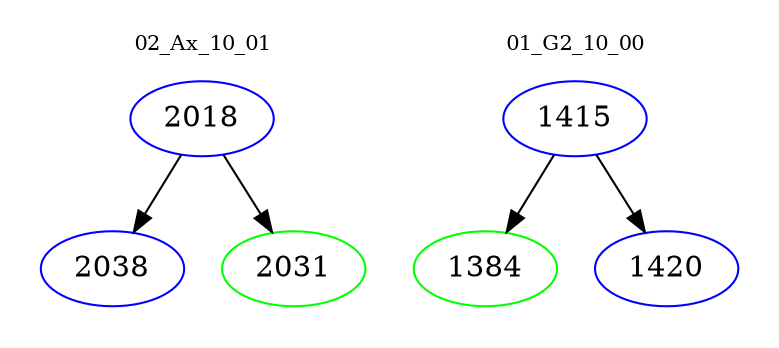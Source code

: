 digraph{
subgraph cluster_0 {
color = white
label = "02_Ax_10_01";
fontsize=10;
T0_2018 [label="2018", color="blue"]
T0_2018 -> T0_2038 [color="black"]
T0_2038 [label="2038", color="blue"]
T0_2018 -> T0_2031 [color="black"]
T0_2031 [label="2031", color="green"]
}
subgraph cluster_1 {
color = white
label = "01_G2_10_00";
fontsize=10;
T1_1415 [label="1415", color="blue"]
T1_1415 -> T1_1384 [color="black"]
T1_1384 [label="1384", color="green"]
T1_1415 -> T1_1420 [color="black"]
T1_1420 [label="1420", color="blue"]
}
}
